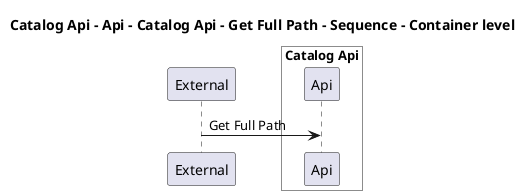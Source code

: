 @startuml

title Catalog Api - Api - Catalog Api - Get Full Path - Sequence - Container level

participant "External" as C4InterFlow.SoftwareSystems.ExternalSystem

box "Catalog Api" #White
    participant "Api" as dotnet.eShop.Architecture.SoftwareSystems.CatalogApi.Containers.Api
end box


C4InterFlow.SoftwareSystems.ExternalSystem -> dotnet.eShop.Architecture.SoftwareSystems.CatalogApi.Containers.Api : Get Full Path


@enduml
